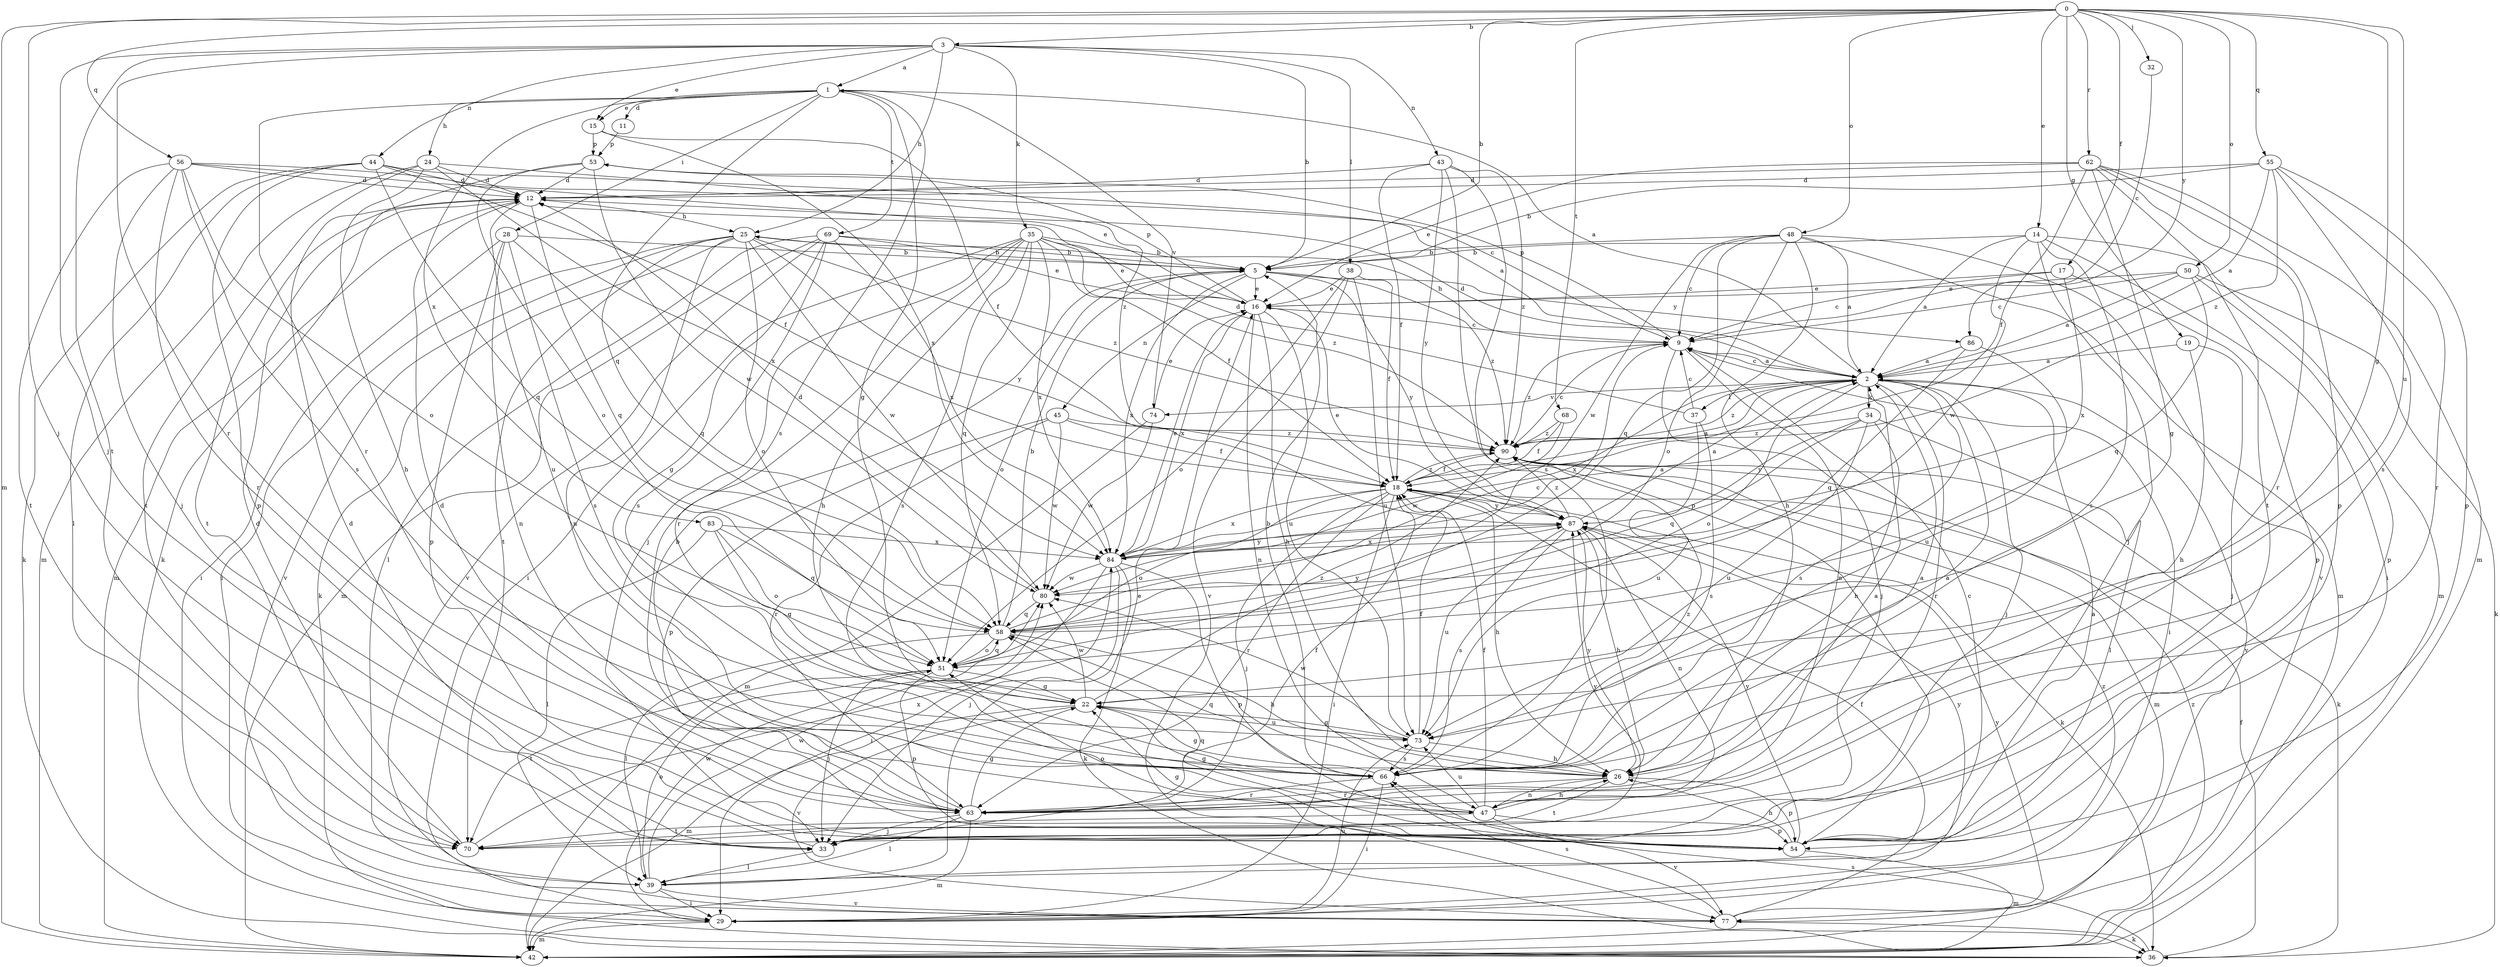 strict digraph  {
0;
1;
2;
3;
5;
9;
11;
12;
14;
15;
16;
17;
18;
19;
22;
24;
25;
26;
28;
29;
32;
33;
34;
35;
36;
37;
38;
39;
42;
43;
44;
45;
47;
48;
50;
51;
53;
54;
55;
56;
58;
62;
63;
66;
68;
69;
70;
73;
74;
77;
80;
83;
84;
86;
87;
90;
0 -> 3  [label=b];
0 -> 5  [label=b];
0 -> 14  [label=e];
0 -> 17  [label=f];
0 -> 19  [label=g];
0 -> 22  [label=g];
0 -> 32  [label=j];
0 -> 33  [label=j];
0 -> 42  [label=m];
0 -> 48  [label=o];
0 -> 50  [label=o];
0 -> 55  [label=q];
0 -> 56  [label=q];
0 -> 62  [label=r];
0 -> 68  [label=t];
0 -> 73  [label=u];
0 -> 86  [label=y];
1 -> 11  [label=d];
1 -> 15  [label=e];
1 -> 22  [label=g];
1 -> 24  [label=h];
1 -> 28  [label=i];
1 -> 58  [label=q];
1 -> 63  [label=r];
1 -> 66  [label=s];
1 -> 69  [label=t];
1 -> 74  [label=v];
1 -> 83  [label=x];
2 -> 1  [label=a];
2 -> 9  [label=c];
2 -> 12  [label=d];
2 -> 33  [label=j];
2 -> 34  [label=k];
2 -> 37  [label=l];
2 -> 51  [label=o];
2 -> 63  [label=r];
2 -> 66  [label=s];
2 -> 74  [label=v];
2 -> 77  [label=v];
2 -> 84  [label=x];
2 -> 90  [label=z];
3 -> 1  [label=a];
3 -> 5  [label=b];
3 -> 15  [label=e];
3 -> 25  [label=h];
3 -> 33  [label=j];
3 -> 35  [label=k];
3 -> 38  [label=l];
3 -> 43  [label=n];
3 -> 44  [label=n];
3 -> 63  [label=r];
3 -> 70  [label=t];
5 -> 16  [label=e];
5 -> 45  [label=n];
5 -> 51  [label=o];
5 -> 84  [label=x];
5 -> 86  [label=y];
5 -> 87  [label=y];
5 -> 90  [label=z];
9 -> 2  [label=a];
9 -> 25  [label=h];
9 -> 29  [label=i];
9 -> 33  [label=j];
9 -> 47  [label=n];
9 -> 53  [label=p];
9 -> 90  [label=z];
11 -> 53  [label=p];
12 -> 25  [label=h];
12 -> 42  [label=m];
12 -> 58  [label=q];
12 -> 70  [label=t];
12 -> 73  [label=u];
14 -> 2  [label=a];
14 -> 5  [label=b];
14 -> 29  [label=i];
14 -> 33  [label=j];
14 -> 42  [label=m];
14 -> 66  [label=s];
14 -> 80  [label=w];
15 -> 18  [label=f];
15 -> 53  [label=p];
15 -> 84  [label=x];
16 -> 9  [label=c];
16 -> 26  [label=h];
16 -> 47  [label=n];
16 -> 53  [label=p];
16 -> 73  [label=u];
16 -> 84  [label=x];
17 -> 9  [label=c];
17 -> 16  [label=e];
17 -> 54  [label=p];
17 -> 84  [label=x];
18 -> 2  [label=a];
18 -> 26  [label=h];
18 -> 29  [label=i];
18 -> 33  [label=j];
18 -> 36  [label=k];
18 -> 51  [label=o];
18 -> 63  [label=r];
18 -> 84  [label=x];
18 -> 87  [label=y];
18 -> 90  [label=z];
19 -> 2  [label=a];
19 -> 26  [label=h];
19 -> 33  [label=j];
22 -> 42  [label=m];
22 -> 73  [label=u];
22 -> 77  [label=v];
22 -> 80  [label=w];
22 -> 90  [label=z];
24 -> 12  [label=d];
24 -> 26  [label=h];
24 -> 42  [label=m];
24 -> 70  [label=t];
24 -> 84  [label=x];
24 -> 90  [label=z];
25 -> 5  [label=b];
25 -> 29  [label=i];
25 -> 36  [label=k];
25 -> 47  [label=n];
25 -> 51  [label=o];
25 -> 70  [label=t];
25 -> 77  [label=v];
25 -> 80  [label=w];
25 -> 87  [label=y];
25 -> 90  [label=z];
26 -> 2  [label=a];
26 -> 47  [label=n];
26 -> 54  [label=p];
26 -> 63  [label=r];
26 -> 70  [label=t];
26 -> 87  [label=y];
28 -> 5  [label=b];
28 -> 29  [label=i];
28 -> 47  [label=n];
28 -> 54  [label=p];
28 -> 58  [label=q];
28 -> 66  [label=s];
29 -> 42  [label=m];
29 -> 73  [label=u];
29 -> 80  [label=w];
29 -> 90  [label=z];
32 -> 9  [label=c];
33 -> 12  [label=d];
33 -> 39  [label=l];
34 -> 26  [label=h];
34 -> 39  [label=l];
34 -> 58  [label=q];
34 -> 73  [label=u];
34 -> 87  [label=y];
34 -> 90  [label=z];
35 -> 5  [label=b];
35 -> 16  [label=e];
35 -> 18  [label=f];
35 -> 26  [label=h];
35 -> 29  [label=i];
35 -> 33  [label=j];
35 -> 58  [label=q];
35 -> 63  [label=r];
35 -> 66  [label=s];
35 -> 84  [label=x];
35 -> 90  [label=z];
36 -> 18  [label=f];
36 -> 66  [label=s];
37 -> 9  [label=c];
37 -> 12  [label=d];
37 -> 66  [label=s];
37 -> 73  [label=u];
38 -> 16  [label=e];
38 -> 18  [label=f];
38 -> 51  [label=o];
38 -> 73  [label=u];
38 -> 77  [label=v];
39 -> 16  [label=e];
39 -> 29  [label=i];
39 -> 51  [label=o];
39 -> 77  [label=v];
39 -> 80  [label=w];
39 -> 87  [label=y];
42 -> 90  [label=z];
43 -> 12  [label=d];
43 -> 18  [label=f];
43 -> 54  [label=p];
43 -> 66  [label=s];
43 -> 87  [label=y];
43 -> 90  [label=z];
44 -> 2  [label=a];
44 -> 12  [label=d];
44 -> 18  [label=f];
44 -> 36  [label=k];
44 -> 39  [label=l];
44 -> 54  [label=p];
44 -> 58  [label=q];
45 -> 18  [label=f];
45 -> 54  [label=p];
45 -> 63  [label=r];
45 -> 80  [label=w];
45 -> 90  [label=z];
47 -> 18  [label=f];
47 -> 22  [label=g];
47 -> 26  [label=h];
47 -> 54  [label=p];
47 -> 70  [label=t];
47 -> 73  [label=u];
47 -> 77  [label=v];
48 -> 2  [label=a];
48 -> 5  [label=b];
48 -> 9  [label=c];
48 -> 26  [label=h];
48 -> 42  [label=m];
48 -> 51  [label=o];
48 -> 58  [label=q];
48 -> 77  [label=v];
48 -> 80  [label=w];
50 -> 2  [label=a];
50 -> 9  [label=c];
50 -> 16  [label=e];
50 -> 36  [label=k];
50 -> 54  [label=p];
50 -> 58  [label=q];
51 -> 22  [label=g];
51 -> 33  [label=j];
51 -> 54  [label=p];
51 -> 58  [label=q];
51 -> 70  [label=t];
53 -> 12  [label=d];
53 -> 36  [label=k];
53 -> 51  [label=o];
53 -> 80  [label=w];
54 -> 2  [label=a];
54 -> 9  [label=c];
54 -> 22  [label=g];
54 -> 26  [label=h];
54 -> 42  [label=m];
54 -> 51  [label=o];
54 -> 58  [label=q];
54 -> 87  [label=y];
55 -> 2  [label=a];
55 -> 5  [label=b];
55 -> 12  [label=d];
55 -> 54  [label=p];
55 -> 63  [label=r];
55 -> 66  [label=s];
55 -> 90  [label=z];
56 -> 9  [label=c];
56 -> 12  [label=d];
56 -> 16  [label=e];
56 -> 33  [label=j];
56 -> 51  [label=o];
56 -> 63  [label=r];
56 -> 66  [label=s];
56 -> 70  [label=t];
58 -> 5  [label=b];
58 -> 9  [label=c];
58 -> 26  [label=h];
58 -> 39  [label=l];
58 -> 51  [label=o];
58 -> 87  [label=y];
62 -> 12  [label=d];
62 -> 16  [label=e];
62 -> 18  [label=f];
62 -> 22  [label=g];
62 -> 42  [label=m];
62 -> 54  [label=p];
62 -> 63  [label=r];
62 -> 70  [label=t];
63 -> 2  [label=a];
63 -> 5  [label=b];
63 -> 12  [label=d];
63 -> 18  [label=f];
63 -> 22  [label=g];
63 -> 33  [label=j];
63 -> 39  [label=l];
63 -> 42  [label=m];
66 -> 2  [label=a];
66 -> 5  [label=b];
66 -> 22  [label=g];
66 -> 29  [label=i];
66 -> 58  [label=q];
66 -> 63  [label=r];
66 -> 90  [label=z];
68 -> 18  [label=f];
68 -> 80  [label=w];
68 -> 90  [label=z];
69 -> 5  [label=b];
69 -> 16  [label=e];
69 -> 22  [label=g];
69 -> 39  [label=l];
69 -> 42  [label=m];
69 -> 66  [label=s];
69 -> 77  [label=v];
69 -> 84  [label=x];
70 -> 12  [label=d];
70 -> 84  [label=x];
70 -> 87  [label=y];
73 -> 18  [label=f];
73 -> 22  [label=g];
73 -> 26  [label=h];
73 -> 66  [label=s];
73 -> 80  [label=w];
74 -> 16  [label=e];
74 -> 42  [label=m];
74 -> 80  [label=w];
77 -> 18  [label=f];
77 -> 36  [label=k];
77 -> 66  [label=s];
77 -> 87  [label=y];
80 -> 12  [label=d];
80 -> 58  [label=q];
83 -> 22  [label=g];
83 -> 39  [label=l];
83 -> 51  [label=o];
83 -> 58  [label=q];
83 -> 84  [label=x];
84 -> 2  [label=a];
84 -> 16  [label=e];
84 -> 29  [label=i];
84 -> 33  [label=j];
84 -> 36  [label=k];
84 -> 54  [label=p];
84 -> 80  [label=w];
84 -> 87  [label=y];
86 -> 2  [label=a];
86 -> 58  [label=q];
86 -> 73  [label=u];
87 -> 2  [label=a];
87 -> 16  [label=e];
87 -> 26  [label=h];
87 -> 47  [label=n];
87 -> 66  [label=s];
87 -> 73  [label=u];
87 -> 84  [label=x];
87 -> 90  [label=z];
90 -> 9  [label=c];
90 -> 18  [label=f];
90 -> 36  [label=k];
90 -> 42  [label=m];
}

